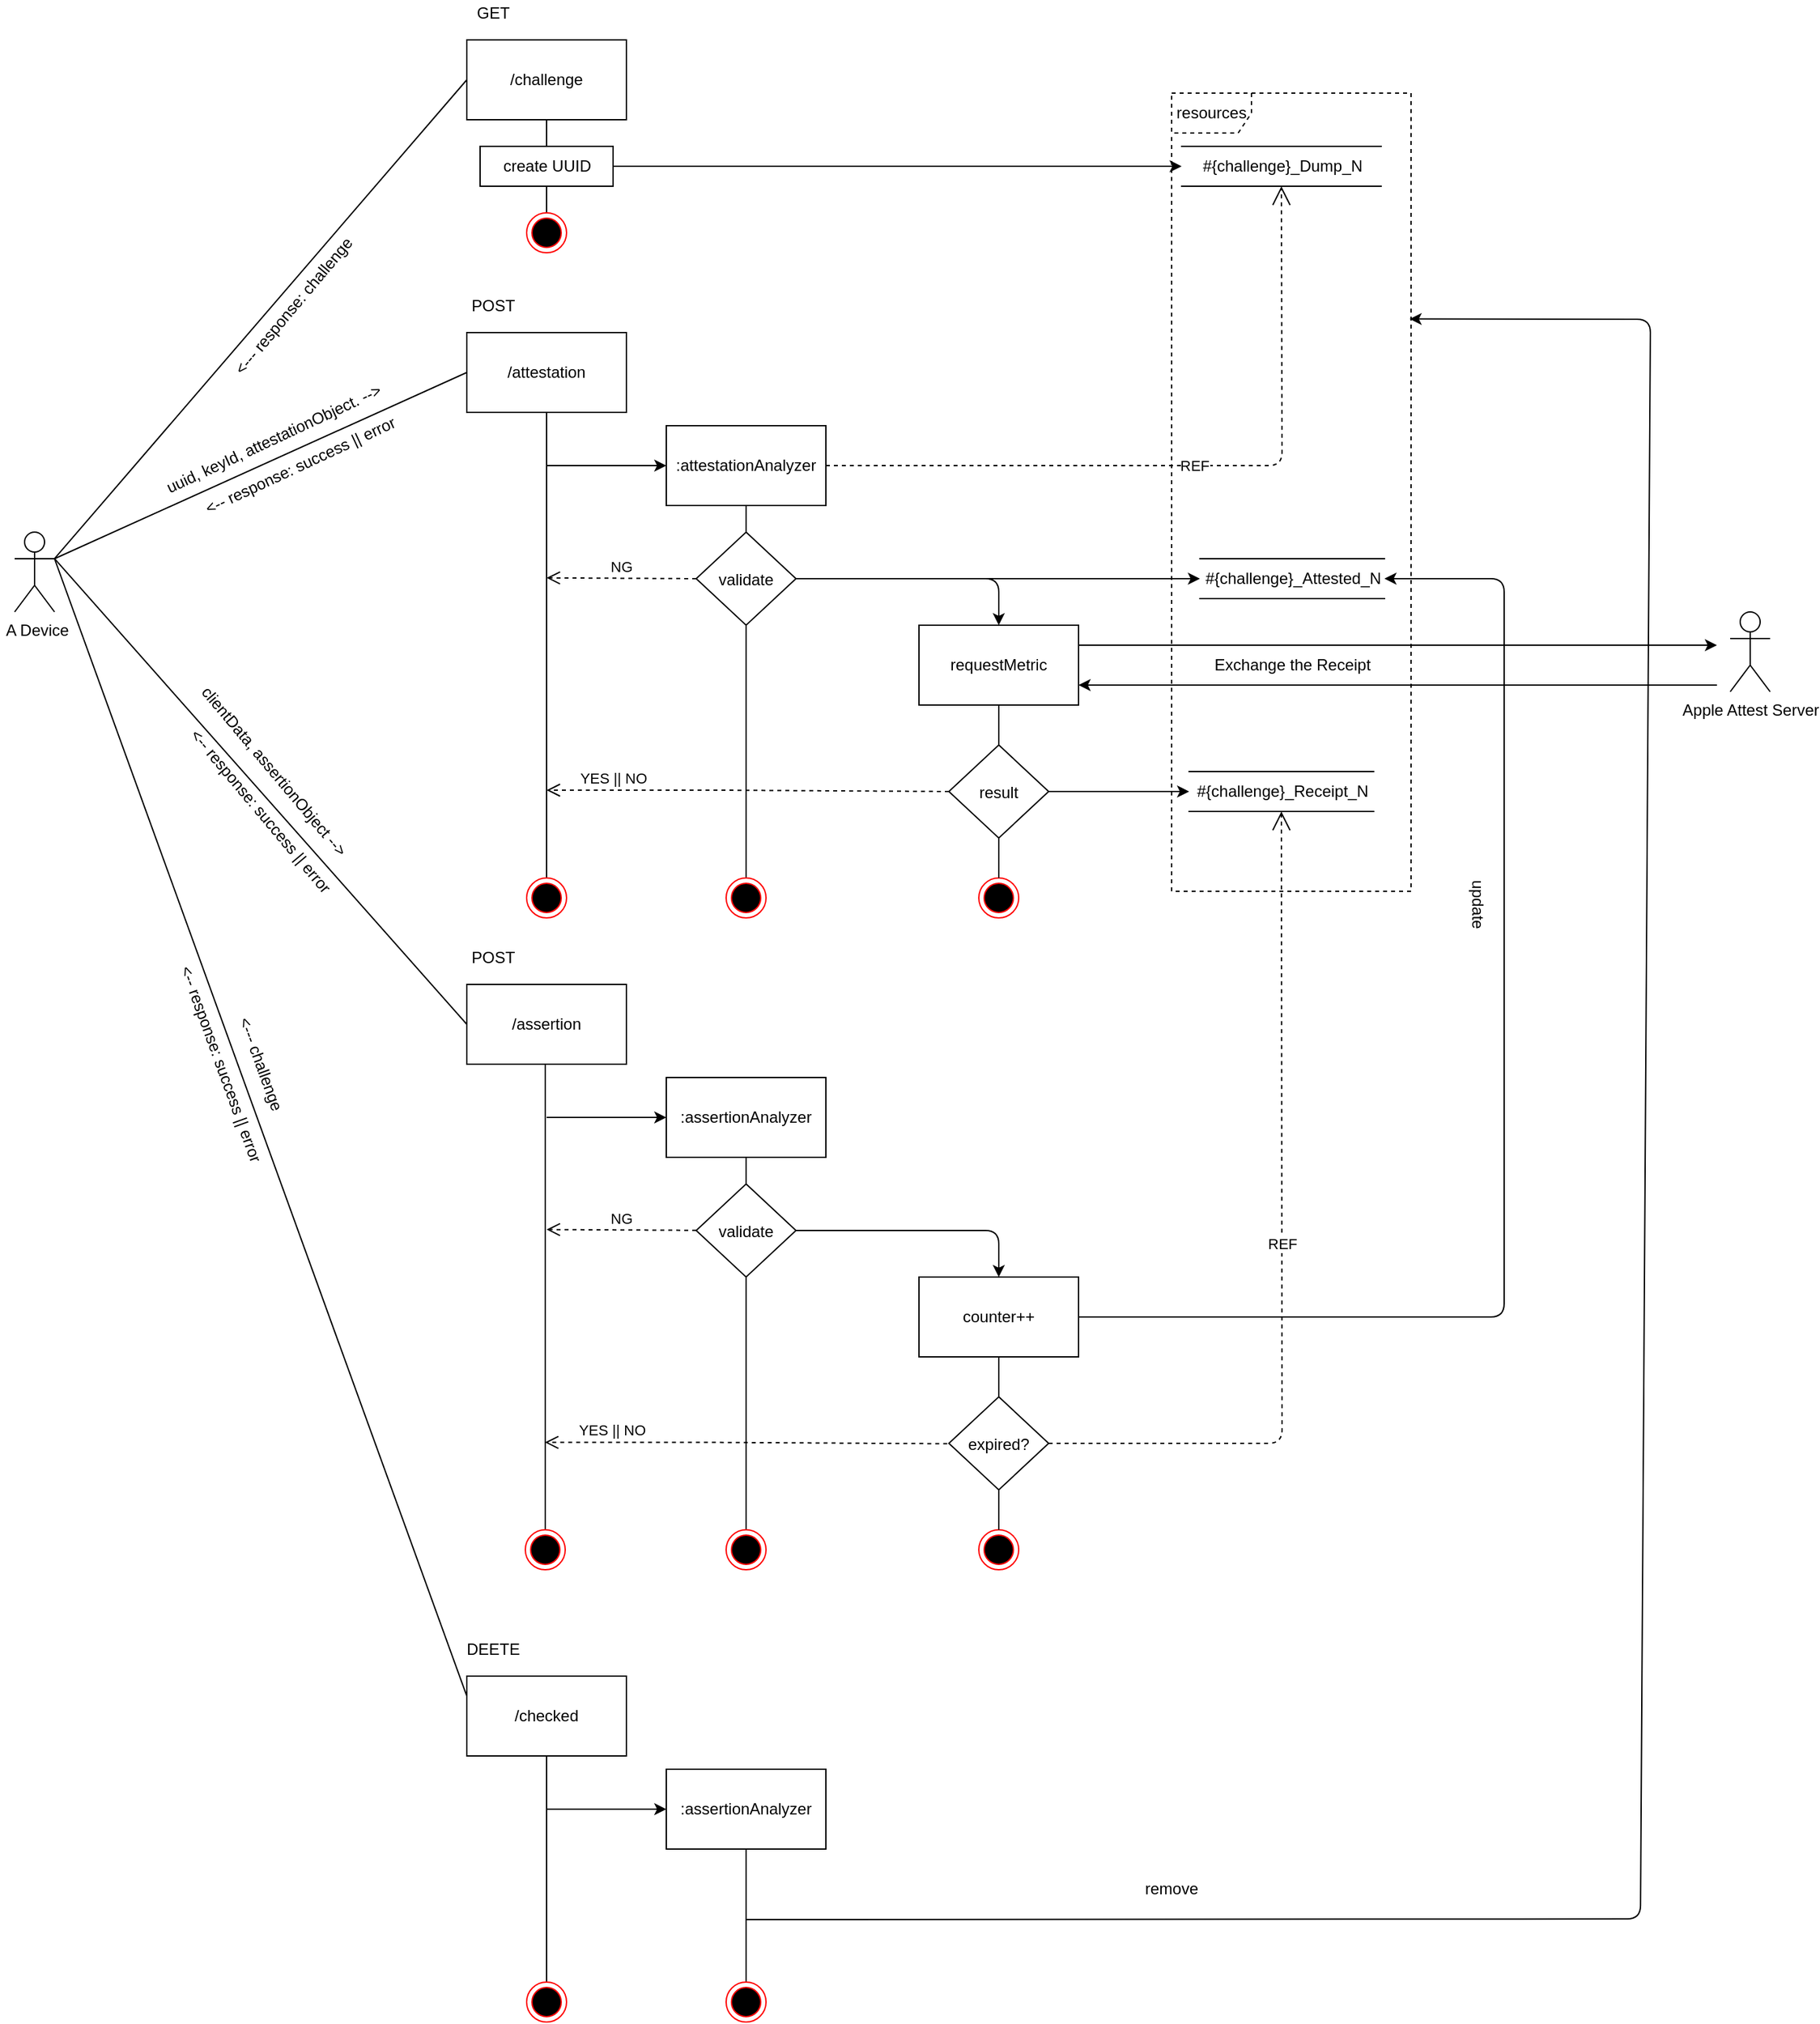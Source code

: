 <mxfile version="13.9.5" type="device"><diagram id="xeEdZKlWWGyRhpcjdb79" name="ページ1"><mxGraphModel dx="679" dy="407" grid="1" gridSize="10" guides="1" tooltips="1" connect="1" arrows="1" fold="1" page="1" pageScale="1" pageWidth="827" pageHeight="1169" math="0" shadow="0"><root><mxCell id="0"/><mxCell id="1" parent="0"/><mxCell id="tPwSrdJaI9bUuFPpm5t1-88" value="resources" style="shape=umlFrame;whiteSpace=wrap;html=1;dashed=1;" parent="1" vertex="1"><mxGeometry x="900" y="110" width="180" height="600" as="geometry"/></mxCell><mxCell id="tPwSrdJaI9bUuFPpm5t1-20" value="" style="endArrow=none;html=1;" parent="1" edge="1"><mxGeometry width="50" height="50" relative="1" as="geometry"><mxPoint x="430" y="200" as="sourcePoint"/><mxPoint x="430" y="130" as="targetPoint"/></mxGeometry></mxCell><mxCell id="tPwSrdJaI9bUuFPpm5t1-1" value="/challenge" style="rounded=0;whiteSpace=wrap;html=1;" parent="1" vertex="1"><mxGeometry x="370" y="70" width="120" height="60" as="geometry"/></mxCell><mxCell id="tPwSrdJaI9bUuFPpm5t1-2" value="&amp;nbsp;A Device" style="shape=umlActor;verticalLabelPosition=bottom;verticalAlign=top;html=1;outlineConnect=0;" parent="1" vertex="1"><mxGeometry x="30" y="440" width="30" height="60" as="geometry"/></mxCell><mxCell id="tPwSrdJaI9bUuFPpm5t1-5" value="/attestation" style="rounded=0;whiteSpace=wrap;html=1;" parent="1" vertex="1"><mxGeometry x="370" y="290" width="120" height="60" as="geometry"/></mxCell><mxCell id="tPwSrdJaI9bUuFPpm5t1-6" value="/assertion" style="rounded=0;whiteSpace=wrap;html=1;" parent="1" vertex="1"><mxGeometry x="370" y="780" width="120" height="60" as="geometry"/></mxCell><mxCell id="tPwSrdJaI9bUuFPpm5t1-7" value="/checked" style="rounded=0;whiteSpace=wrap;html=1;" parent="1" vertex="1"><mxGeometry x="370" y="1300" width="120" height="60" as="geometry"/></mxCell><mxCell id="tPwSrdJaI9bUuFPpm5t1-9" value="" style="endArrow=none;html=1;exitX=1;exitY=0.333;exitDx=0;exitDy=0;exitPerimeter=0;entryX=0;entryY=0.5;entryDx=0;entryDy=0;" parent="1" source="tPwSrdJaI9bUuFPpm5t1-2" target="tPwSrdJaI9bUuFPpm5t1-1" edge="1"><mxGeometry width="50" height="50" relative="1" as="geometry"><mxPoint x="100" y="240" as="sourcePoint"/><mxPoint x="150" y="190" as="targetPoint"/></mxGeometry></mxCell><mxCell id="tPwSrdJaI9bUuFPpm5t1-10" value="" style="endArrow=none;html=1;entryX=0;entryY=0.5;entryDx=0;entryDy=0;" parent="1" target="tPwSrdJaI9bUuFPpm5t1-5" edge="1"><mxGeometry width="50" height="50" relative="1" as="geometry"><mxPoint x="60" y="460" as="sourcePoint"/><mxPoint x="220" y="80" as="targetPoint"/></mxGeometry></mxCell><mxCell id="tPwSrdJaI9bUuFPpm5t1-11" value="" style="endArrow=none;html=1;entryX=0;entryY=0.5;entryDx=0;entryDy=0;exitX=1;exitY=0.333;exitDx=0;exitDy=0;exitPerimeter=0;" parent="1" source="tPwSrdJaI9bUuFPpm5t1-2" target="tPwSrdJaI9bUuFPpm5t1-6" edge="1"><mxGeometry width="50" height="50" relative="1" as="geometry"><mxPoint x="80" y="250" as="sourcePoint"/><mxPoint x="220" y="290" as="targetPoint"/></mxGeometry></mxCell><mxCell id="tPwSrdJaI9bUuFPpm5t1-12" value="" style="endArrow=none;html=1;entryX=0;entryY=0.25;entryDx=0;entryDy=0;" parent="1" target="tPwSrdJaI9bUuFPpm5t1-7" edge="1"><mxGeometry width="50" height="50" relative="1" as="geometry"><mxPoint x="60" y="460" as="sourcePoint"/><mxPoint x="220" y="530" as="targetPoint"/></mxGeometry></mxCell><mxCell id="tPwSrdJaI9bUuFPpm5t1-13" value="GET" style="text;html=1;strokeColor=none;fillColor=none;align=center;verticalAlign=middle;whiteSpace=wrap;rounded=0;" parent="1" vertex="1"><mxGeometry x="370" y="40" width="40" height="20" as="geometry"/></mxCell><mxCell id="tPwSrdJaI9bUuFPpm5t1-14" value="POST" style="text;html=1;strokeColor=none;fillColor=none;align=center;verticalAlign=middle;whiteSpace=wrap;rounded=0;" parent="1" vertex="1"><mxGeometry x="370" y="260" width="40" height="20" as="geometry"/></mxCell><mxCell id="tPwSrdJaI9bUuFPpm5t1-15" value="POST" style="text;html=1;strokeColor=none;fillColor=none;align=center;verticalAlign=middle;whiteSpace=wrap;rounded=0;" parent="1" vertex="1"><mxGeometry x="370" y="750" width="40" height="20" as="geometry"/></mxCell><mxCell id="tPwSrdJaI9bUuFPpm5t1-16" value="DEETE&lt;br&gt;" style="text;html=1;strokeColor=none;fillColor=none;align=center;verticalAlign=middle;whiteSpace=wrap;rounded=0;" parent="1" vertex="1"><mxGeometry x="370" y="1270" width="40" height="20" as="geometry"/></mxCell><mxCell id="tPwSrdJaI9bUuFPpm5t1-17" value="#{challenge}_Dump_N" style="html=1;dashed=0;whitespace=wrap;shape=partialRectangle;right=0;left=0;" parent="1" vertex="1"><mxGeometry x="907.5" y="150" width="150" height="30" as="geometry"/></mxCell><mxCell id="tPwSrdJaI9bUuFPpm5t1-18" value="create UUID" style="html=1;dashed=0;whitespace=wrap;" parent="1" vertex="1"><mxGeometry x="380" y="150" width="100" height="30" as="geometry"/></mxCell><mxCell id="tPwSrdJaI9bUuFPpm5t1-19" value="" style="endArrow=classic;html=1;entryX=0;entryY=0.5;entryDx=0;entryDy=0;exitX=1;exitY=0.5;exitDx=0;exitDy=0;" parent="1" source="tPwSrdJaI9bUuFPpm5t1-18" target="tPwSrdJaI9bUuFPpm5t1-17" edge="1"><mxGeometry width="50" height="50" relative="1" as="geometry"><mxPoint x="480" y="180" as="sourcePoint"/><mxPoint x="530" y="130" as="targetPoint"/></mxGeometry></mxCell><mxCell id="tPwSrdJaI9bUuFPpm5t1-22" value="&amp;lt;--- response: challenge" style="text;html=1;strokeColor=none;fillColor=none;align=center;verticalAlign=middle;whiteSpace=wrap;rounded=0;rotation=-50;" parent="1" vertex="1"><mxGeometry x="170" y="260" width="140" height="20" as="geometry"/></mxCell><mxCell id="tPwSrdJaI9bUuFPpm5t1-23" value="uuid, keyId, attestationObject. --&amp;gt;" style="text;html=1;strokeColor=none;fillColor=none;align=center;verticalAlign=middle;whiteSpace=wrap;rounded=0;rotation=-25;" parent="1" vertex="1"><mxGeometry x="130" y="360" width="190" height="20" as="geometry"/></mxCell><mxCell id="tPwSrdJaI9bUuFPpm5t1-24" value="" style="endArrow=none;html=1;exitX=0.5;exitY=0;exitDx=0;exitDy=0;" parent="1" source="tPwSrdJaI9bUuFPpm5t1-33" edge="1"><mxGeometry width="50" height="50" relative="1" as="geometry"><mxPoint x="430" y="550" as="sourcePoint"/><mxPoint x="430" y="350.0" as="targetPoint"/></mxGeometry></mxCell><mxCell id="tPwSrdJaI9bUuFPpm5t1-28" value=":attestationAnalyzer" style="rounded=0;whiteSpace=wrap;html=1;" parent="1" vertex="1"><mxGeometry x="520" y="360" width="120" height="60" as="geometry"/></mxCell><mxCell id="tPwSrdJaI9bUuFPpm5t1-29" value="" style="endArrow=none;html=1;exitX=0.5;exitY=0;exitDx=0;exitDy=0;" parent="1" source="tPwSrdJaI9bUuFPpm5t1-34" edge="1"><mxGeometry width="50" height="50" relative="1" as="geometry"><mxPoint x="580" y="450" as="sourcePoint"/><mxPoint x="580" y="420" as="targetPoint"/></mxGeometry></mxCell><mxCell id="tPwSrdJaI9bUuFPpm5t1-32" value="" style="ellipse;html=1;shape=endState;fillColor=#000000;strokeColor=#ff0000;" parent="1" vertex="1"><mxGeometry x="415" y="200" width="30" height="30" as="geometry"/></mxCell><mxCell id="tPwSrdJaI9bUuFPpm5t1-33" value="" style="ellipse;html=1;shape=endState;fillColor=#000000;strokeColor=#ff0000;" parent="1" vertex="1"><mxGeometry x="415" y="700" width="30" height="30" as="geometry"/></mxCell><mxCell id="tPwSrdJaI9bUuFPpm5t1-34" value="" style="ellipse;html=1;shape=endState;fillColor=#000000;strokeColor=#ff0000;" parent="1" vertex="1"><mxGeometry x="565" y="700" width="30" height="30" as="geometry"/></mxCell><mxCell id="tPwSrdJaI9bUuFPpm5t1-35" value="" style="endArrow=classic;html=1;entryX=0;entryY=0.5;entryDx=0;entryDy=0;" parent="1" target="tPwSrdJaI9bUuFPpm5t1-28" edge="1"><mxGeometry width="50" height="50" relative="1" as="geometry"><mxPoint x="430" y="390" as="sourcePoint"/><mxPoint x="510" y="470" as="targetPoint"/></mxGeometry></mxCell><mxCell id="tPwSrdJaI9bUuFPpm5t1-37" value="NG" style="html=1;verticalAlign=bottom;endArrow=open;dashed=1;endSize=8;exitX=0;exitY=0.5;exitDx=0;exitDy=0;" parent="1" source="tPwSrdJaI9bUuFPpm5t1-39" edge="1"><mxGeometry relative="1" as="geometry"><mxPoint x="520" y="474.41" as="sourcePoint"/><mxPoint x="430" y="474.41" as="targetPoint"/></mxGeometry></mxCell><mxCell id="tPwSrdJaI9bUuFPpm5t1-38" value="&amp;lt;-- response: success || error" style="text;html=1;strokeColor=none;fillColor=none;align=center;verticalAlign=middle;whiteSpace=wrap;rounded=0;rotation=-25;" parent="1" vertex="1"><mxGeometry x="150" y="380" width="190" height="20" as="geometry"/></mxCell><mxCell id="tPwSrdJaI9bUuFPpm5t1-39" value="validate" style="rhombus;" parent="1" vertex="1"><mxGeometry x="542.5" y="440" width="75" height="70" as="geometry"/></mxCell><mxCell id="tPwSrdJaI9bUuFPpm5t1-40" value="" style="endArrow=classic;html=1;entryX=0;entryY=0.5;entryDx=0;entryDy=0;exitX=1;exitY=0.5;exitDx=0;exitDy=0;" parent="1" target="tPwSrdJaI9bUuFPpm5t1-41" edge="1"><mxGeometry width="50" height="50" relative="1" as="geometry"><mxPoint x="617.5" y="475.0" as="sourcePoint"/><mxPoint x="667.5" y="440" as="targetPoint"/></mxGeometry></mxCell><mxCell id="tPwSrdJaI9bUuFPpm5t1-41" value="#{challenge}_Attested_N" style="html=1;dashed=0;whitespace=wrap;shape=partialRectangle;right=0;left=0;" parent="1" vertex="1"><mxGeometry x="921.25" y="460" width="138.75" height="30" as="geometry"/></mxCell><mxCell id="tPwSrdJaI9bUuFPpm5t1-42" value="REF" style="endArrow=open;endSize=12;dashed=1;html=1;entryX=0.5;entryY=1;entryDx=0;entryDy=0;" parent="1" target="tPwSrdJaI9bUuFPpm5t1-17" edge="1"><mxGeometry width="160" relative="1" as="geometry"><mxPoint x="640" y="390" as="sourcePoint"/><mxPoint x="800" y="390" as="targetPoint"/><Array as="points"><mxPoint x="660" y="390"/><mxPoint x="983" y="390"/></Array></mxGeometry></mxCell><mxCell id="tPwSrdJaI9bUuFPpm5t1-43" value="YES || NO" style="html=1;verticalAlign=bottom;endArrow=open;dashed=1;endSize=8;exitX=0;exitY=0.5;exitDx=0;exitDy=0;" parent="1" source="tPwSrdJaI9bUuFPpm5t1-44" edge="1"><mxGeometry x="0.669" relative="1" as="geometry"><mxPoint x="750" y="634.41" as="sourcePoint"/><mxPoint x="430" y="634" as="targetPoint"/><Array as="points"><mxPoint x="560" y="634"/></Array><mxPoint as="offset"/></mxGeometry></mxCell><mxCell id="tPwSrdJaI9bUuFPpm5t1-45" value="" style="endArrow=classic;html=1;entryX=0;entryY=0.5;entryDx=0;entryDy=0;exitX=1;exitY=0.5;exitDx=0;exitDy=0;" parent="1" source="tPwSrdJaI9bUuFPpm5t1-44" target="tPwSrdJaI9bUuFPpm5t1-46" edge="1"><mxGeometry width="50" height="50" relative="1" as="geometry"><mxPoint x="578.75" y="595" as="sourcePoint"/><mxPoint x="628.75" y="560" as="targetPoint"/></mxGeometry></mxCell><mxCell id="tPwSrdJaI9bUuFPpm5t1-46" value="#{challenge}_Receipt_N" style="html=1;dashed=0;whitespace=wrap;shape=partialRectangle;right=0;left=0;" parent="1" vertex="1"><mxGeometry x="913.13" y="620" width="138.75" height="30" as="geometry"/></mxCell><mxCell id="tPwSrdJaI9bUuFPpm5t1-47" value="requestMetric" style="rounded=0;whiteSpace=wrap;html=1;" parent="1" vertex="1"><mxGeometry x="710" y="510" width="120" height="60" as="geometry"/></mxCell><mxCell id="tPwSrdJaI9bUuFPpm5t1-48" value="" style="endArrow=none;html=1;exitX=0.5;exitY=0;exitDx=0;exitDy=0;" parent="1" source="tPwSrdJaI9bUuFPpm5t1-44" edge="1"><mxGeometry width="50" height="50" relative="1" as="geometry"><mxPoint x="770" y="600" as="sourcePoint"/><mxPoint x="770" y="570" as="targetPoint"/></mxGeometry></mxCell><mxCell id="tPwSrdJaI9bUuFPpm5t1-49" value="" style="ellipse;html=1;shape=endState;fillColor=#000000;strokeColor=#ff0000;" parent="1" vertex="1"><mxGeometry x="755" y="700" width="30" height="30" as="geometry"/></mxCell><mxCell id="tPwSrdJaI9bUuFPpm5t1-44" value="result" style="rhombus;" parent="1" vertex="1"><mxGeometry x="732.5" y="600" width="75" height="70" as="geometry"/></mxCell><mxCell id="tPwSrdJaI9bUuFPpm5t1-50" value="" style="endArrow=none;html=1;exitX=0.5;exitY=0;exitDx=0;exitDy=0;" parent="1" source="tPwSrdJaI9bUuFPpm5t1-49" target="tPwSrdJaI9bUuFPpm5t1-44" edge="1"><mxGeometry width="50" height="50" relative="1" as="geometry"><mxPoint x="770" y="950" as="sourcePoint"/><mxPoint x="770" y="570" as="targetPoint"/></mxGeometry></mxCell><mxCell id="tPwSrdJaI9bUuFPpm5t1-52" value="" style="endArrow=classic;html=1;entryX=0.5;entryY=0;entryDx=0;entryDy=0;exitX=1;exitY=0.5;exitDx=0;exitDy=0;" parent="1" source="tPwSrdJaI9bUuFPpm5t1-39" target="tPwSrdJaI9bUuFPpm5t1-47" edge="1"><mxGeometry width="50" height="50" relative="1" as="geometry"><mxPoint x="627.5" y="485" as="sourcePoint"/><mxPoint x="970" y="485" as="targetPoint"/><Array as="points"><mxPoint x="770" y="475"/></Array></mxGeometry></mxCell><mxCell id="tPwSrdJaI9bUuFPpm5t1-54" value="clientData, assertionObject --&amp;gt;" style="text;html=1;strokeColor=none;fillColor=none;align=center;verticalAlign=middle;whiteSpace=wrap;rounded=0;rotation=50;" parent="1" vertex="1"><mxGeometry x="130" y="610" width="190" height="20" as="geometry"/></mxCell><mxCell id="tPwSrdJaI9bUuFPpm5t1-55" value="&amp;lt;-- response: success || error" style="text;html=1;strokeColor=none;fillColor=none;align=center;verticalAlign=middle;whiteSpace=wrap;rounded=0;rotation=50;" parent="1" vertex="1"><mxGeometry x="120" y="640" width="190" height="20" as="geometry"/></mxCell><mxCell id="tPwSrdJaI9bUuFPpm5t1-57" value="&amp;lt;-- response: success || error" style="text;html=1;strokeColor=none;fillColor=none;align=center;verticalAlign=middle;whiteSpace=wrap;rounded=0;rotation=70;" parent="1" vertex="1"><mxGeometry x="90" y="830" width="190" height="20" as="geometry"/></mxCell><mxCell id="tPwSrdJaI9bUuFPpm5t1-58" value="&amp;lt;--- challenge" style="text;html=1;strokeColor=none;fillColor=none;align=center;verticalAlign=middle;whiteSpace=wrap;rounded=0;rotation=70;" parent="1" vertex="1"><mxGeometry x="170" y="830" width="90" height="20" as="geometry"/></mxCell><mxCell id="tPwSrdJaI9bUuFPpm5t1-59" value="" style="endArrow=none;html=1;exitX=0.5;exitY=0;exitDx=0;exitDy=0;" parent="1" source="tPwSrdJaI9bUuFPpm5t1-60" edge="1"><mxGeometry width="50" height="50" relative="1" as="geometry"><mxPoint x="429" y="1040" as="sourcePoint"/><mxPoint x="429.0" y="840" as="targetPoint"/></mxGeometry></mxCell><mxCell id="tPwSrdJaI9bUuFPpm5t1-60" value="" style="ellipse;html=1;shape=endState;fillColor=#000000;strokeColor=#ff0000;" parent="1" vertex="1"><mxGeometry x="414" y="1190" width="30" height="30" as="geometry"/></mxCell><mxCell id="tPwSrdJaI9bUuFPpm5t1-61" value="" style="endArrow=classic;html=1;entryX=0;entryY=0.5;entryDx=0;entryDy=0;" parent="1" target="tPwSrdJaI9bUuFPpm5t1-62" edge="1"><mxGeometry width="50" height="50" relative="1" as="geometry"><mxPoint x="430.0" y="880" as="sourcePoint"/><mxPoint x="510" y="960" as="targetPoint"/></mxGeometry></mxCell><mxCell id="tPwSrdJaI9bUuFPpm5t1-62" value=":assertionAnalyzer" style="rounded=0;whiteSpace=wrap;html=1;" parent="1" vertex="1"><mxGeometry x="520" y="850" width="120" height="60" as="geometry"/></mxCell><mxCell id="tPwSrdJaI9bUuFPpm5t1-63" value="" style="endArrow=none;html=1;exitX=0.5;exitY=0;exitDx=0;exitDy=0;" parent="1" source="tPwSrdJaI9bUuFPpm5t1-64" edge="1"><mxGeometry width="50" height="50" relative="1" as="geometry"><mxPoint x="580" y="940" as="sourcePoint"/><mxPoint x="580.0" y="910" as="targetPoint"/></mxGeometry></mxCell><mxCell id="tPwSrdJaI9bUuFPpm5t1-64" value="" style="ellipse;html=1;shape=endState;fillColor=#000000;strokeColor=#ff0000;" parent="1" vertex="1"><mxGeometry x="565" y="1190" width="30" height="30" as="geometry"/></mxCell><mxCell id="tPwSrdJaI9bUuFPpm5t1-65" value="validate" style="rhombus;" parent="1" vertex="1"><mxGeometry x="542.5" y="930" width="75" height="70" as="geometry"/></mxCell><mxCell id="tPwSrdJaI9bUuFPpm5t1-66" value="" style="endArrow=classic;html=1;exitX=1;exitY=0.5;exitDx=0;exitDy=0;entryX=1;entryY=0.5;entryDx=0;entryDy=0;" parent="1" source="tPwSrdJaI9bUuFPpm5t1-70" target="tPwSrdJaI9bUuFPpm5t1-41" edge="1"><mxGeometry width="50" height="50" relative="1" as="geometry"><mxPoint x="617.5" y="965" as="sourcePoint"/><mxPoint x="1050" y="470" as="targetPoint"/><Array as="points"><mxPoint x="1150" y="1030"/><mxPoint x="1150" y="475"/></Array></mxGeometry></mxCell><mxCell id="tPwSrdJaI9bUuFPpm5t1-70" value="counter++" style="rounded=0;whiteSpace=wrap;html=1;" parent="1" vertex="1"><mxGeometry x="710" y="1000" width="120" height="60" as="geometry"/></mxCell><mxCell id="tPwSrdJaI9bUuFPpm5t1-71" value="" style="endArrow=none;html=1;exitX=0.5;exitY=0;exitDx=0;exitDy=0;" parent="1" source="tPwSrdJaI9bUuFPpm5t1-73" edge="1"><mxGeometry width="50" height="50" relative="1" as="geometry"><mxPoint x="770" y="1090" as="sourcePoint"/><mxPoint x="770.0" y="1060" as="targetPoint"/></mxGeometry></mxCell><mxCell id="tPwSrdJaI9bUuFPpm5t1-72" value="" style="ellipse;html=1;shape=endState;fillColor=#000000;strokeColor=#ff0000;" parent="1" vertex="1"><mxGeometry x="755" y="1190" width="30" height="30" as="geometry"/></mxCell><mxCell id="tPwSrdJaI9bUuFPpm5t1-73" value="expired?" style="rhombus;" parent="1" vertex="1"><mxGeometry x="732.5" y="1090" width="75" height="70" as="geometry"/></mxCell><mxCell id="tPwSrdJaI9bUuFPpm5t1-74" value="" style="endArrow=none;html=1;exitX=0.5;exitY=0;exitDx=0;exitDy=0;" parent="1" source="tPwSrdJaI9bUuFPpm5t1-72" target="tPwSrdJaI9bUuFPpm5t1-73" edge="1"><mxGeometry width="50" height="50" relative="1" as="geometry"><mxPoint x="770" y="1440" as="sourcePoint"/><mxPoint x="770" y="1060" as="targetPoint"/></mxGeometry></mxCell><mxCell id="tPwSrdJaI9bUuFPpm5t1-75" value="" style="endArrow=classic;html=1;entryX=0.5;entryY=0;entryDx=0;entryDy=0;exitX=1;exitY=0.5;exitDx=0;exitDy=0;" parent="1" source="tPwSrdJaI9bUuFPpm5t1-65" target="tPwSrdJaI9bUuFPpm5t1-70" edge="1"><mxGeometry width="50" height="50" relative="1" as="geometry"><mxPoint x="627.5" y="975" as="sourcePoint"/><mxPoint x="970" y="975" as="targetPoint"/><Array as="points"><mxPoint x="770" y="965"/></Array></mxGeometry></mxCell><mxCell id="tPwSrdJaI9bUuFPpm5t1-76" value="YES || NO" style="html=1;verticalAlign=bottom;endArrow=open;dashed=1;endSize=8;exitX=0;exitY=0.5;exitDx=0;exitDy=0;" parent="1" edge="1"><mxGeometry x="0.669" relative="1" as="geometry"><mxPoint x="731.25" y="1125.29" as="sourcePoint"/><mxPoint x="428.75" y="1124.29" as="targetPoint"/><Array as="points"><mxPoint x="558.75" y="1124.29"/></Array><mxPoint as="offset"/></mxGeometry></mxCell><mxCell id="tPwSrdJaI9bUuFPpm5t1-77" value="NG" style="html=1;verticalAlign=bottom;endArrow=open;dashed=1;endSize=8;exitX=0;exitY=0.5;exitDx=0;exitDy=0;" parent="1" edge="1"><mxGeometry relative="1" as="geometry"><mxPoint x="542.5" y="964.88" as="sourcePoint"/><mxPoint x="430.0" y="964.29" as="targetPoint"/></mxGeometry></mxCell><mxCell id="tPwSrdJaI9bUuFPpm5t1-78" value="update" style="text;html=1;strokeColor=none;fillColor=none;align=center;verticalAlign=middle;whiteSpace=wrap;rounded=0;rotation=90;" parent="1" vertex="1"><mxGeometry x="1110" y="710" width="40" height="20" as="geometry"/></mxCell><mxCell id="tPwSrdJaI9bUuFPpm5t1-80" value="REF" style="endArrow=open;endSize=12;dashed=1;html=1;entryX=0.5;entryY=1;entryDx=0;entryDy=0;exitX=1;exitY=0.5;exitDx=0;exitDy=0;" parent="1" source="tPwSrdJaI9bUuFPpm5t1-73" target="tPwSrdJaI9bUuFPpm5t1-46" edge="1"><mxGeometry width="160" relative="1" as="geometry"><mxPoint x="950.0" y="1125" as="sourcePoint"/><mxPoint x="970.0" y="935" as="targetPoint"/><Array as="points"><mxPoint x="983" y="1125"/></Array></mxGeometry></mxCell><mxCell id="tPwSrdJaI9bUuFPpm5t1-81" value="" style="endArrow=none;html=1;exitX=0.5;exitY=0;exitDx=0;exitDy=0;" parent="1" source="tPwSrdJaI9bUuFPpm5t1-82" edge="1"><mxGeometry width="50" height="50" relative="1" as="geometry"><mxPoint x="430" y="1560" as="sourcePoint"/><mxPoint x="430" y="1360" as="targetPoint"/></mxGeometry></mxCell><mxCell id="tPwSrdJaI9bUuFPpm5t1-82" value="" style="ellipse;html=1;shape=endState;fillColor=#000000;strokeColor=#ff0000;" parent="1" vertex="1"><mxGeometry x="415" y="1530" width="30" height="30" as="geometry"/></mxCell><mxCell id="tPwSrdJaI9bUuFPpm5t1-83" value=":assertionAnalyzer" style="rounded=0;whiteSpace=wrap;html=1;" parent="1" vertex="1"><mxGeometry x="520" y="1370" width="120" height="60" as="geometry"/></mxCell><mxCell id="tPwSrdJaI9bUuFPpm5t1-84" value="" style="endArrow=classic;html=1;entryX=0;entryY=0.5;entryDx=0;entryDy=0;" parent="1" target="tPwSrdJaI9bUuFPpm5t1-83" edge="1"><mxGeometry width="50" height="50" relative="1" as="geometry"><mxPoint x="430.0" y="1400" as="sourcePoint"/><mxPoint x="510" y="1480" as="targetPoint"/></mxGeometry></mxCell><mxCell id="tPwSrdJaI9bUuFPpm5t1-85" value="" style="endArrow=none;html=1;exitX=0.5;exitY=0;exitDx=0;exitDy=0;" parent="1" source="tPwSrdJaI9bUuFPpm5t1-86" edge="1"><mxGeometry width="50" height="50" relative="1" as="geometry"><mxPoint x="580" y="1560" as="sourcePoint"/><mxPoint x="580" y="1430" as="targetPoint"/></mxGeometry></mxCell><mxCell id="tPwSrdJaI9bUuFPpm5t1-86" value="" style="ellipse;html=1;shape=endState;fillColor=#000000;strokeColor=#ff0000;" parent="1" vertex="1"><mxGeometry x="565" y="1530" width="30" height="30" as="geometry"/></mxCell><mxCell id="tPwSrdJaI9bUuFPpm5t1-90" value="" style="endArrow=classic;html=1;entryX=0.994;entryY=0.283;entryDx=0;entryDy=0;entryPerimeter=0;" parent="1" target="tPwSrdJaI9bUuFPpm5t1-88" edge="1"><mxGeometry width="50" height="50" relative="1" as="geometry"><mxPoint x="580" y="1483" as="sourcePoint"/><mxPoint x="1146.25" y="927.5" as="targetPoint"/><Array as="points"><mxPoint x="1252.5" y="1482.5"/><mxPoint x="1260" y="280"/></Array></mxGeometry></mxCell><mxCell id="tPwSrdJaI9bUuFPpm5t1-91" value="remove" style="text;html=1;strokeColor=none;fillColor=none;align=center;verticalAlign=middle;whiteSpace=wrap;rounded=0;dashed=1;" parent="1" vertex="1"><mxGeometry x="880" y="1450" width="40" height="20" as="geometry"/></mxCell><mxCell id="Fn88HeUUDQNS9dGK0EL4-1" value="Apple Attest Server" style="shape=umlActor;verticalLabelPosition=bottom;verticalAlign=top;html=1;outlineConnect=0;" vertex="1" parent="1"><mxGeometry x="1320" y="500" width="30" height="60" as="geometry"/></mxCell><mxCell id="Fn88HeUUDQNS9dGK0EL4-3" value="" style="endArrow=classic;html=1;exitX=1;exitY=0.25;exitDx=0;exitDy=0;" edge="1" parent="1" source="tPwSrdJaI9bUuFPpm5t1-47"><mxGeometry width="50" height="50" relative="1" as="geometry"><mxPoint x="1100" y="570" as="sourcePoint"/><mxPoint x="1310" y="525" as="targetPoint"/></mxGeometry></mxCell><mxCell id="Fn88HeUUDQNS9dGK0EL4-4" value="" style="endArrow=classic;html=1;entryX=1;entryY=0.75;entryDx=0;entryDy=0;" edge="1" parent="1" target="tPwSrdJaI9bUuFPpm5t1-47"><mxGeometry width="50" height="50" relative="1" as="geometry"><mxPoint x="1310" y="555" as="sourcePoint"/><mxPoint x="1150" y="520" as="targetPoint"/></mxGeometry></mxCell><mxCell id="Fn88HeUUDQNS9dGK0EL4-5" value="Exchange the Receipt" style="text;html=1;strokeColor=none;fillColor=none;align=center;verticalAlign=middle;whiteSpace=wrap;rounded=0;" vertex="1" parent="1"><mxGeometry x="921.25" y="530" width="140" height="20" as="geometry"/></mxCell></root></mxGraphModel></diagram></mxfile>